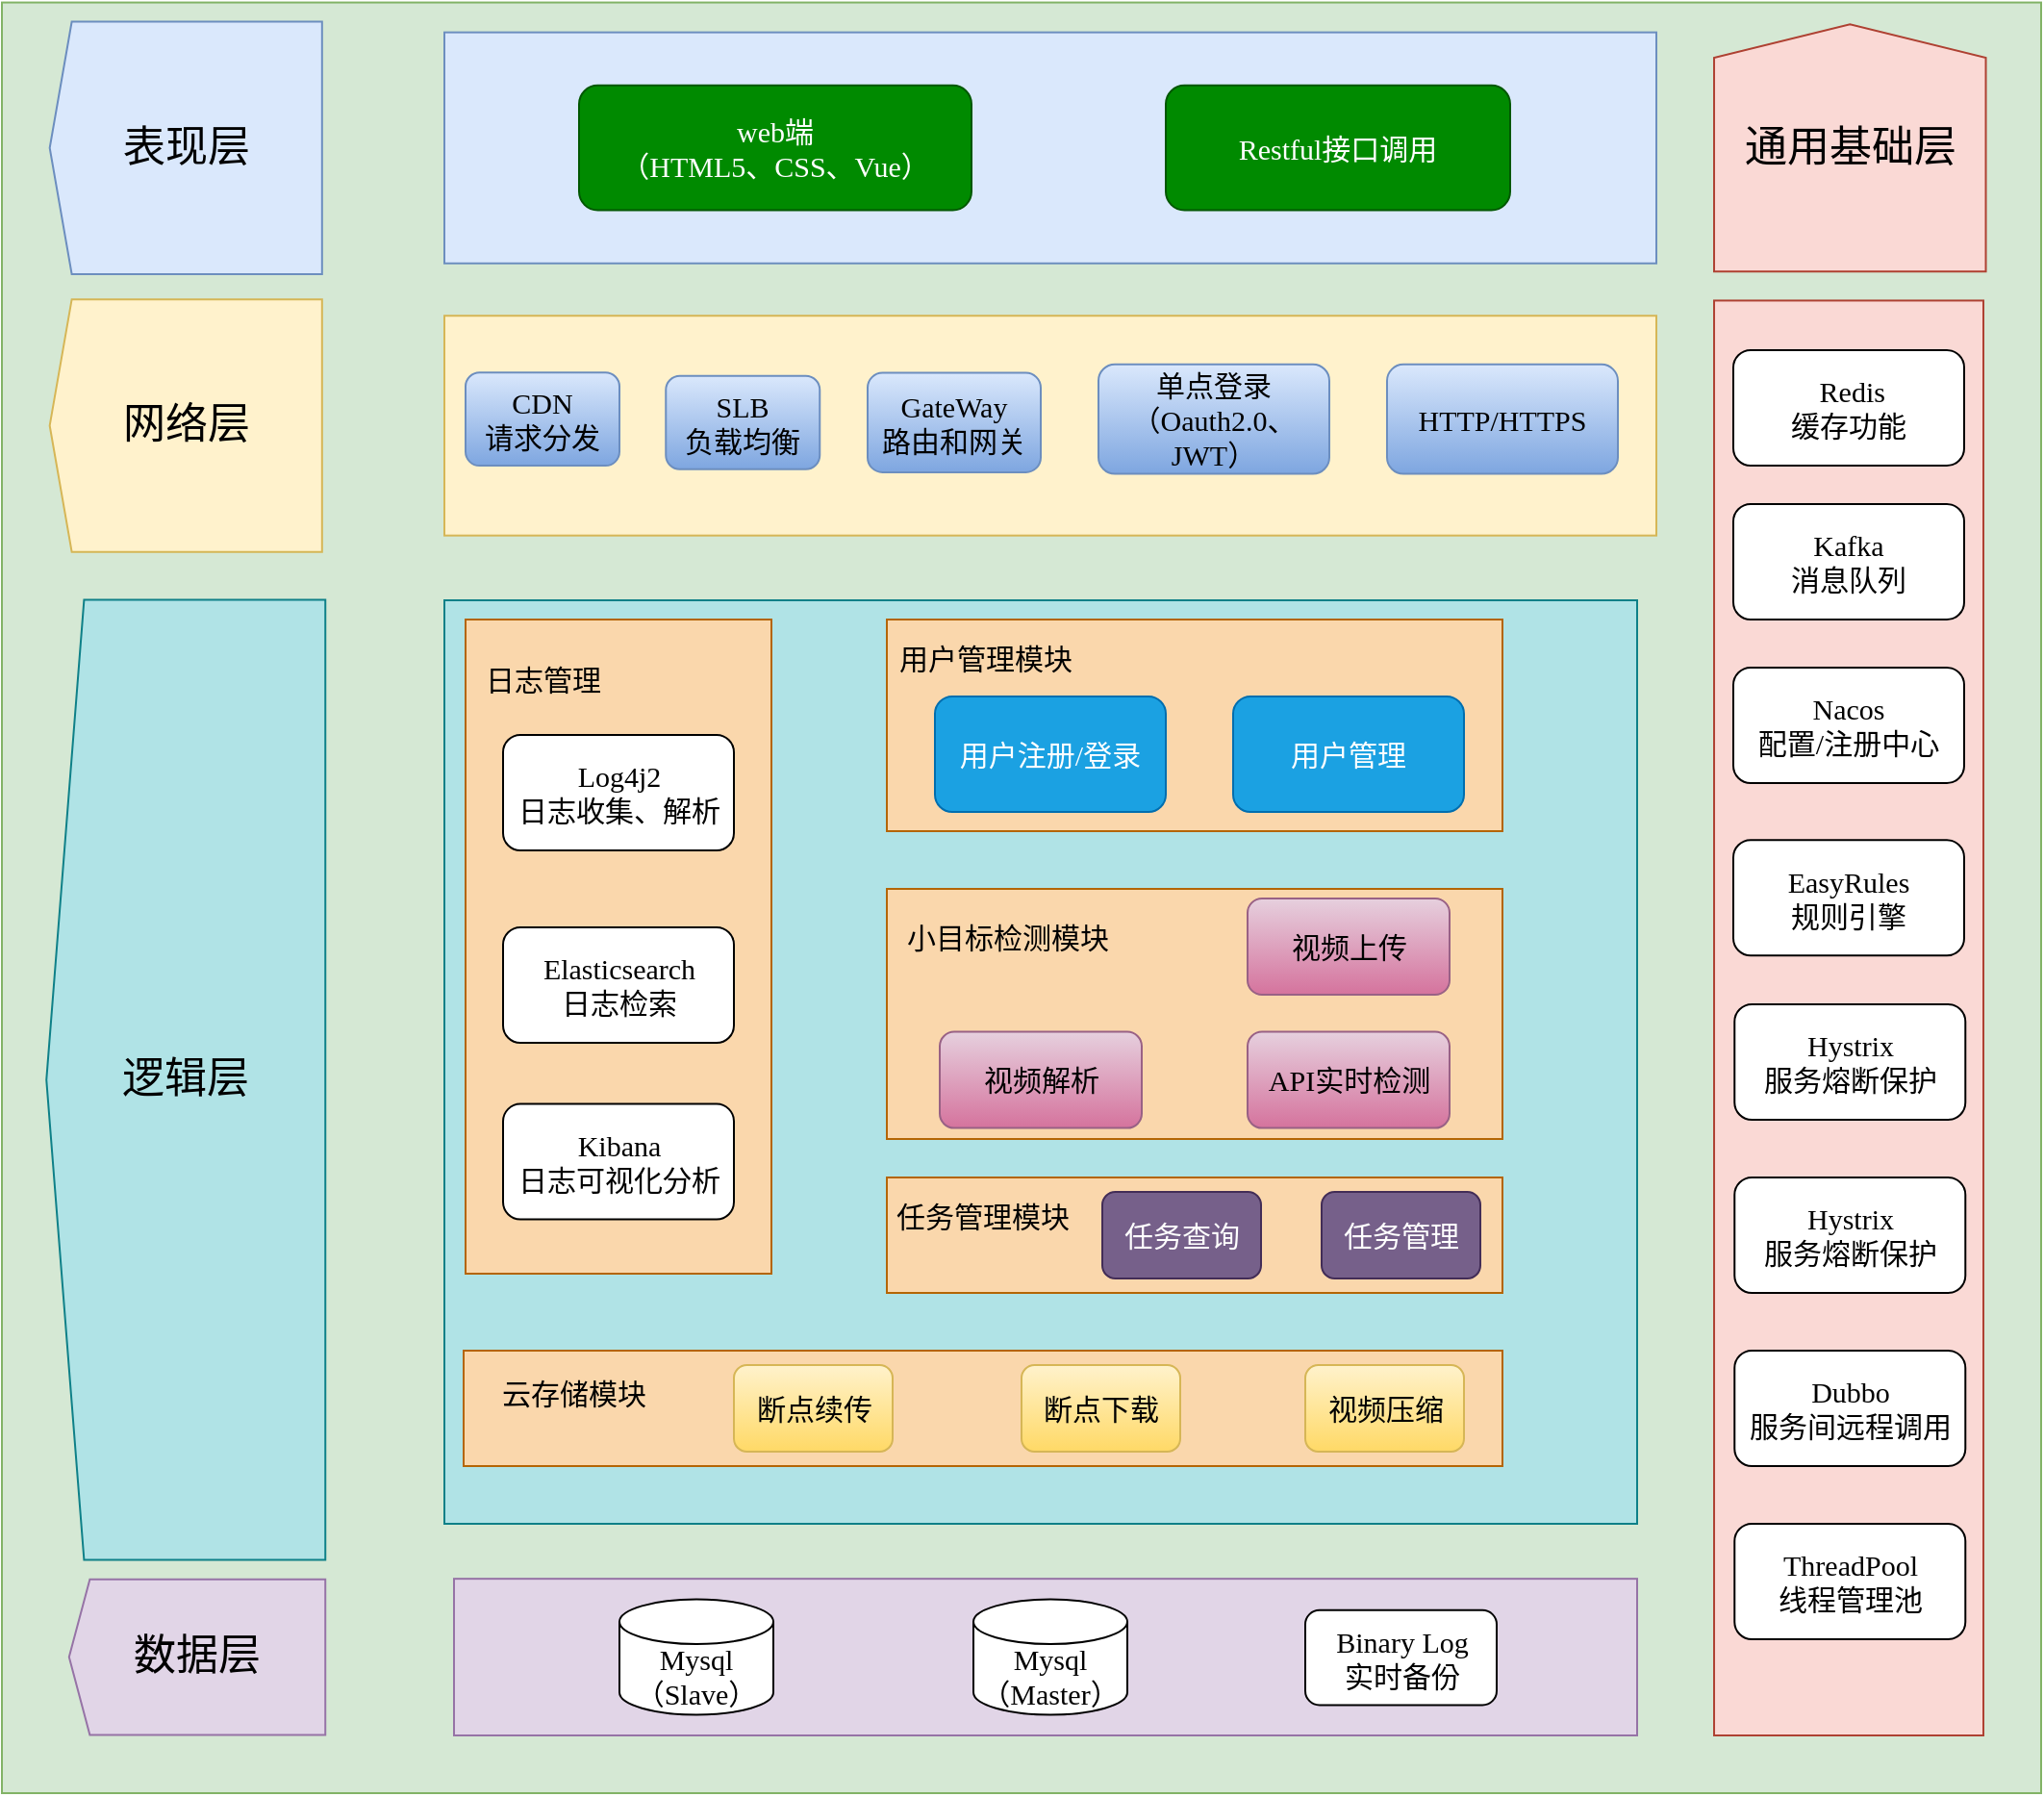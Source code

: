 <mxfile version="26.0.11">
  <diagram name="第 1 页" id="QETsFkyrZzGUOWjR-pDB">
    <mxGraphModel dx="763" dy="1050" grid="1" gridSize="10" guides="1" tooltips="1" connect="1" arrows="1" fold="1" page="1" pageScale="1" pageWidth="827" pageHeight="1169" math="0" shadow="0">
      <root>
        <mxCell id="0" />
        <mxCell id="1" parent="0" />
        <mxCell id="vgMis07-Jaw84nBqVfK9-26" value="" style="rounded=0;whiteSpace=wrap;html=1;fillColor=#d5e8d4;strokeColor=#82b366;fontFamily=宋体;fontSize=14;fontSource=https%3A%2F%2Ffonts.googleapis.com%2Fcss%3Ffamily%3D%25E5%25AE%258B%25E4%25BD%2593;" vertex="1" parent="1">
          <mxGeometry x="1000" y="189.29" width="1060" height="930.71" as="geometry" />
        </mxCell>
        <mxCell id="vgMis07-Jaw84nBqVfK9-27" value="" style="rounded=0;whiteSpace=wrap;html=1;fontFamily=宋体;fontSize=14;fillColor=#dae8fc;strokeColor=#6c8ebf;fontSource=https%3A%2F%2Ffonts.googleapis.com%2Fcss%3Ffamily%3D%25E5%25AE%258B%25E4%25BD%2593;" vertex="1" parent="1">
          <mxGeometry x="1230" y="204.82" width="630" height="120.07" as="geometry" />
        </mxCell>
        <mxCell id="vgMis07-Jaw84nBqVfK9-28" value="" style="rounded=0;whiteSpace=wrap;html=1;fontFamily=宋体;fontSize=15;fillColor=#fff2cc;strokeColor=#d6b656;fontSource=https%3A%2F%2Ffonts.googleapis.com%2Fcss%3Ffamily%3D%25E5%25AE%258B%25E4%25BD%2593;" vertex="1" parent="1">
          <mxGeometry x="1230" y="352.12" width="630" height="114.22" as="geometry" />
        </mxCell>
        <mxCell id="vgMis07-Jaw84nBqVfK9-29" value="" style="rounded=0;whiteSpace=wrap;html=1;fontFamily=宋体;fontSize=15;fillColor=#b0e3e6;strokeColor=#0e8088;fontSource=https%3A%2F%2Ffonts.googleapis.com%2Fcss%3Ffamily%3D%25E5%25AE%258B%25E4%25BD%2593;" vertex="1" parent="1">
          <mxGeometry x="1230" y="500" width="620" height="480" as="geometry" />
        </mxCell>
        <mxCell id="vgMis07-Jaw84nBqVfK9-31" value="&lt;font&gt;&lt;span&gt;表现层&lt;/span&gt;&lt;/font&gt;" style="shape=offPageConnector;whiteSpace=wrap;html=1;rotation=90;size=0.081;horizontal=0;fontFamily=宋体;fontSize=22;fontStyle=0;fillColor=#dae8fc;strokeColor=#6c8ebf;fontSource=https%3A%2F%2Ffonts.googleapis.com%2Fcss%3Ffamily%3D%25E5%25AE%258B%25E4%25BD%2593;" vertex="1" parent="1">
          <mxGeometry x="1030" y="194.07" width="131.25" height="141.57" as="geometry" />
        </mxCell>
        <mxCell id="vgMis07-Jaw84nBqVfK9-32" value="&lt;span&gt;网络层&lt;/span&gt;" style="shape=offPageConnector;whiteSpace=wrap;html=1;rotation=90;size=0.081;horizontal=0;fontFamily=宋体;fontSize=22;fontStyle=0;fillColor=#fff2cc;strokeColor=#d6b656;fontSource=https%3A%2F%2Ffonts.googleapis.com%2Fcss%3Ffamily%3D%25E5%25AE%258B%25E4%25BD%2593;" vertex="1" parent="1">
          <mxGeometry x="1030" y="338.44" width="131.25" height="141.57" as="geometry" />
        </mxCell>
        <mxCell id="vgMis07-Jaw84nBqVfK9-33" value="&lt;span&gt;数据层&lt;/span&gt;" style="shape=offPageConnector;whiteSpace=wrap;html=1;rotation=90;size=0.081;horizontal=0;fontFamily=宋体;fontSize=22;fontStyle=0;fillColor=#e1d5e7;strokeColor=#9673a6;fontSource=https%3A%2F%2Ffonts.googleapis.com%2Fcss%3Ffamily%3D%25E5%25AE%258B%25E4%25BD%2593;" vertex="1" parent="1">
          <mxGeometry x="1061.07" y="982.68" width="80.88" height="133.21" as="geometry" />
        </mxCell>
        <mxCell id="vgMis07-Jaw84nBqVfK9-34" value="" style="rounded=0;whiteSpace=wrap;html=1;fontFamily=宋体;fontSize=15;fillColor=#e1d5e7;strokeColor=#9673a6;fontSource=https%3A%2F%2Ffonts.googleapis.com%2Fcss%3Ffamily%3D%25E5%25AE%258B%25E4%25BD%2593;" vertex="1" parent="1">
          <mxGeometry x="1235" y="1008.58" width="615" height="81.42" as="geometry" />
        </mxCell>
        <mxCell id="vgMis07-Jaw84nBqVfK9-36" value="&lt;span&gt;逻辑层&lt;/span&gt;" style="shape=offPageConnector;whiteSpace=wrap;html=1;rotation=90;size=0.135;horizontal=0;fontFamily=宋体;fontSize=22;fontStyle=0;fillColor=#b0e3e6;strokeColor=#0e8088;fontSource=https%3A%2F%2Ffonts.googleapis.com%2Fcss%3Ffamily%3D%25E5%25AE%258B%25E4%25BD%2593;" vertex="1" parent="1">
          <mxGeometry x="846.12" y="676.79" width="499.01" height="145" as="geometry" />
        </mxCell>
        <mxCell id="vgMis07-Jaw84nBqVfK9-37" value="" style="rounded=0;whiteSpace=wrap;html=1;fontFamily=宋体;fontSize=15;fillColor=#fad7ac;strokeColor=#b46504;fontSource=https%3A%2F%2Ffonts.googleapis.com%2Fcss%3Ffamily%3D%25E5%25AE%258B%25E4%25BD%2593;" vertex="1" parent="1">
          <mxGeometry x="1460" y="510" width="320" height="110" as="geometry" />
        </mxCell>
        <mxCell id="vgMis07-Jaw84nBqVfK9-38" value="" style="rounded=0;whiteSpace=wrap;html=1;fontFamily=宋体;fontSize=15;fillColor=#fad7ac;strokeColor=#b46504;fontSource=https%3A%2F%2Ffonts.googleapis.com%2Fcss%3Ffamily%3D%25E5%25AE%258B%25E4%25BD%2593;" vertex="1" parent="1">
          <mxGeometry x="1460" y="650" width="320" height="130" as="geometry" />
        </mxCell>
        <mxCell id="vgMis07-Jaw84nBqVfK9-39" value="" style="rounded=0;whiteSpace=wrap;html=1;fontFamily=宋体;fontSize=15;fillColor=#fad7ac;strokeColor=#b46504;fontSource=https%3A%2F%2Ffonts.googleapis.com%2Fcss%3Ffamily%3D%25E5%25AE%258B%25E4%25BD%2593;" vertex="1" parent="1">
          <mxGeometry x="1241" y="510" width="159" height="340" as="geometry" />
        </mxCell>
        <mxCell id="vgMis07-Jaw84nBqVfK9-40" value="" style="rounded=0;whiteSpace=wrap;html=1;fontFamily=宋体;fontSize=15;fillColor=#fad9d5;strokeColor=#ae4132;fontSource=https%3A%2F%2Ffonts.googleapis.com%2Fcss%3Ffamily%3D%25E5%25AE%258B%25E4%25BD%2593;" vertex="1" parent="1">
          <mxGeometry x="1890.01" y="344.22" width="139.99" height="745.78" as="geometry" />
        </mxCell>
        <mxCell id="vgMis07-Jaw84nBqVfK9-41" value="" style="rounded=0;whiteSpace=wrap;html=1;fontFamily=宋体;fontSize=15;fillColor=#fad7ac;strokeColor=#b46504;fontSource=https%3A%2F%2Ffonts.googleapis.com%2Fcss%3Ffamily%3D%25E5%25AE%258B%25E4%25BD%2593;" vertex="1" parent="1">
          <mxGeometry x="1460" y="800" width="320" height="60" as="geometry" />
        </mxCell>
        <mxCell id="vgMis07-Jaw84nBqVfK9-42" value="" style="rounded=0;whiteSpace=wrap;html=1;fontFamily=宋体;fontSize=15;fillColor=#fad7ac;strokeColor=#b46504;fontSource=https%3A%2F%2Ffonts.googleapis.com%2Fcss%3Ffamily%3D%25E5%25AE%258B%25E4%25BD%2593;" vertex="1" parent="1">
          <mxGeometry x="1240" y="890" width="540" height="60" as="geometry" />
        </mxCell>
        <mxCell id="vgMis07-Jaw84nBqVfK9-43" value="" style="shape=offPageConnector;whiteSpace=wrap;html=1;rotation=-180;size=0.135;horizontal=1;verticalAlign=middle;align=center;fontFamily=宋体;fontSize=22;fillColor=#fad9d5;strokeColor=#ae4132;fontSource=https%3A%2F%2Ffonts.googleapis.com%2Fcss%3Ffamily%3D%25E5%25AE%258B%25E4%25BD%2593;" vertex="1" parent="1">
          <mxGeometry x="1890.01" y="200.63" width="141.25" height="128.44" as="geometry" />
        </mxCell>
        <mxCell id="vgMis07-Jaw84nBqVfK9-44" value="web端&lt;div&gt;（HTML5、CSS、Vue）&lt;/div&gt;" style="rounded=1;whiteSpace=wrap;html=1;fontFamily=宋体;fontSize=15;fillColor=#008a00;strokeColor=#005700;fontColor=#ffffff;fontSource=https%3A%2F%2Ffonts.googleapis.com%2Fcss%3Ffamily%3D%25E5%25AE%258B%25E4%25BD%2593;" vertex="1" parent="1">
          <mxGeometry x="1300" y="232.42" width="204" height="64.85" as="geometry" />
        </mxCell>
        <mxCell id="vgMis07-Jaw84nBqVfK9-45" value="Restful接口调用" style="rounded=1;whiteSpace=wrap;html=1;fontFamily=宋体;fontSize=15;fillColor=#008a00;strokeColor=#005700;fontColor=#ffffff;fontSource=https%3A%2F%2Ffonts.googleapis.com%2Fcss%3Ffamily%3D%25E5%25AE%258B%25E4%25BD%2593;" vertex="1" parent="1">
          <mxGeometry x="1605" y="232.42" width="179" height="64.85" as="geometry" />
        </mxCell>
        <mxCell id="vgMis07-Jaw84nBqVfK9-46" value="CDN&lt;div&gt;请求分发&lt;/div&gt;" style="rounded=1;whiteSpace=wrap;html=1;fontFamily=宋体;fontSize=15;fillColor=#dae8fc;strokeColor=#6c8ebf;gradientColor=#7ea6e0;fontSource=https%3A%2F%2Ffonts.googleapis.com%2Fcss%3Ffamily%3D%25E5%25AE%258B%25E4%25BD%2593;" vertex="1" parent="1">
          <mxGeometry x="1241" y="381.6" width="80" height="48.45" as="geometry" />
        </mxCell>
        <mxCell id="vgMis07-Jaw84nBqVfK9-47" value="单点登录&lt;div&gt;（Oauth2.0、JWT）&lt;/div&gt;" style="rounded=1;whiteSpace=wrap;html=1;fontFamily=宋体;fontSize=15;fillColor=#dae8fc;gradientColor=#7ea6e0;strokeColor=#6c8ebf;fontSource=https%3A%2F%2Ffonts.googleapis.com%2Fcss%3Ffamily%3D%25E5%25AE%258B%25E4%25BD%2593;" vertex="1" parent="1">
          <mxGeometry x="1570" y="377.42" width="120" height="56.8" as="geometry" />
        </mxCell>
        <mxCell id="vgMis07-Jaw84nBqVfK9-51" value="SLB&lt;div&gt;负载均衡&lt;/div&gt;" style="rounded=1;whiteSpace=wrap;html=1;fontFamily=宋体;fontSize=15;fillColor=#dae8fc;gradientColor=#7ea6e0;strokeColor=#6c8ebf;fontSource=https%3A%2F%2Ffonts.googleapis.com%2Fcss%3Ffamily%3D%25E5%25AE%258B%25E4%25BD%2593;" vertex="1" parent="1">
          <mxGeometry x="1345.13" y="383.4" width="80" height="48.45" as="geometry" />
        </mxCell>
        <mxCell id="vgMis07-Jaw84nBqVfK9-52" value="GateWay&lt;div&gt;路由和网关&lt;/div&gt;" style="rounded=1;whiteSpace=wrap;html=1;fontFamily=宋体;fontSize=15;fillColor=#dae8fc;gradientColor=#7ea6e0;strokeColor=#6c8ebf;fontSource=https%3A%2F%2Ffonts.googleapis.com%2Fcss%3Ffamily%3D%25E5%25AE%258B%25E4%25BD%2593;" vertex="1" parent="1">
          <mxGeometry x="1450" y="381.8" width="90" height="51.65" as="geometry" />
        </mxCell>
        <mxCell id="vgMis07-Jaw84nBqVfK9-53" value="HTTP/HTTPS" style="rounded=1;whiteSpace=wrap;html=1;fontFamily=宋体;fontSize=15;fillColor=#dae8fc;gradientColor=#7ea6e0;strokeColor=#6c8ebf;fontSource=https%3A%2F%2Ffonts.googleapis.com%2Fcss%3Ffamily%3D%25E5%25AE%258B%25E4%25BD%2593;" vertex="1" parent="1">
          <mxGeometry x="1720" y="377.43" width="120" height="56.8" as="geometry" />
        </mxCell>
        <mxCell id="vgMis07-Jaw84nBqVfK9-54" value="&lt;font style=&quot;font-size: 22px;&quot;&gt;通用基础层&lt;/font&gt;" style="text;html=1;align=center;verticalAlign=middle;whiteSpace=wrap;rounded=0;fontFamily=宋体;fontSize=15;fontSource=https%3A%2F%2Ffonts.googleapis.com%2Fcss%3Ffamily%3D%25E5%25AE%258B%25E4%25BD%2593;" vertex="1" parent="1">
          <mxGeometry x="1903.62" y="249.95" width="114.04" height="29.78" as="geometry" />
        </mxCell>
        <mxCell id="vgMis07-Jaw84nBqVfK9-55" value="&lt;div&gt;Log4j2&lt;/div&gt;日志收集、解析" style="rounded=1;whiteSpace=wrap;html=1;fontFamily=宋体;fontSize=15;fontSource=https%3A%2F%2Ffonts.googleapis.com%2Fcss%3Ffamily%3D%25E5%25AE%258B%25E4%25BD%2593;" vertex="1" parent="1">
          <mxGeometry x="1260.5" y="570" width="120" height="60" as="geometry" />
        </mxCell>
        <mxCell id="vgMis07-Jaw84nBqVfK9-56" value="&lt;div&gt;Elasticsearch&lt;/div&gt;日志检索" style="rounded=1;whiteSpace=wrap;html=1;fontFamily=宋体;fontSize=15;fontSource=https%3A%2F%2Ffonts.googleapis.com%2Fcss%3Ffamily%3D%25E5%25AE%258B%25E4%25BD%2593;" vertex="1" parent="1">
          <mxGeometry x="1260.5" y="670" width="120" height="60" as="geometry" />
        </mxCell>
        <mxCell id="vgMis07-Jaw84nBqVfK9-57" value="&lt;div&gt;Kibana&lt;/div&gt;日志可视化分析" style="rounded=1;whiteSpace=wrap;html=1;fontFamily=宋体;fontSize=15;fontSource=https%3A%2F%2Ffonts.googleapis.com%2Fcss%3Ffamily%3D%25E5%25AE%258B%25E4%25BD%2593;" vertex="1" parent="1">
          <mxGeometry x="1260.5" y="761.79" width="120" height="60" as="geometry" />
        </mxCell>
        <mxCell id="vgMis07-Jaw84nBqVfK9-59" value="用户管理" style="rounded=1;whiteSpace=wrap;html=1;fontFamily=宋体;fontSize=15;fillColor=#1ba1e2;strokeColor=#006EAF;fontColor=#ffffff;fontSource=https%3A%2F%2Ffonts.googleapis.com%2Fcss%3Ffamily%3D%25E5%25AE%258B%25E4%25BD%2593;" vertex="1" parent="1">
          <mxGeometry x="1640" y="550" width="120" height="60" as="geometry" />
        </mxCell>
        <mxCell id="vgMis07-Jaw84nBqVfK9-60" value="用户注册/登录" style="rounded=1;whiteSpace=wrap;html=1;fontFamily=宋体;fontSize=15;fillColor=#1ba1e2;strokeColor=#006EAF;fontColor=#ffffff;fontSource=https%3A%2F%2Ffonts.googleapis.com%2Fcss%3Ffamily%3D%25E5%25AE%258B%25E4%25BD%2593;" vertex="1" parent="1">
          <mxGeometry x="1485" y="550" width="120" height="60" as="geometry" />
        </mxCell>
        <mxCell id="vgMis07-Jaw84nBqVfK9-61" value="视频上传" style="rounded=1;whiteSpace=wrap;html=1;fontFamily=宋体;fontSize=15;fillColor=#e6d0de;gradientColor=#d5739d;strokeColor=#996185;fontSource=https%3A%2F%2Ffonts.googleapis.com%2Fcss%3Ffamily%3D%25E5%25AE%258B%25E4%25BD%2593;" vertex="1" parent="1">
          <mxGeometry x="1647.5" y="655" width="105" height="50" as="geometry" />
        </mxCell>
        <mxCell id="vgMis07-Jaw84nBqVfK9-62" value="视频解析" style="rounded=1;whiteSpace=wrap;html=1;fontFamily=宋体;fontSize=15;fillColor=#e6d0de;gradientColor=#d5739d;strokeColor=#996185;fontSource=https%3A%2F%2Ffonts.googleapis.com%2Fcss%3Ffamily%3D%25E5%25AE%258B%25E4%25BD%2593;" vertex="1" parent="1">
          <mxGeometry x="1487.5" y="724.29" width="105" height="50" as="geometry" />
        </mxCell>
        <mxCell id="vgMis07-Jaw84nBqVfK9-63" value="API实时检测" style="rounded=1;whiteSpace=wrap;html=1;fontFamily=宋体;fontSize=15;fillColor=#e6d0de;gradientColor=#d5739d;strokeColor=#996185;fontSource=https%3A%2F%2Ffonts.googleapis.com%2Fcss%3Ffamily%3D%25E5%25AE%258B%25E4%25BD%2593;" vertex="1" parent="1">
          <mxGeometry x="1647.5" y="724.29" width="105" height="50" as="geometry" />
        </mxCell>
        <mxCell id="vgMis07-Jaw84nBqVfK9-64" value="任务查询" style="rounded=1;whiteSpace=wrap;html=1;fontFamily=宋体;fontSize=15;fillColor=#76608a;fontColor=#ffffff;strokeColor=#432D57;fontSource=https%3A%2F%2Ffonts.googleapis.com%2Fcss%3Ffamily%3D%25E5%25AE%258B%25E4%25BD%2593;" vertex="1" parent="1">
          <mxGeometry x="1572" y="807.5" width="82.5" height="45" as="geometry" />
        </mxCell>
        <mxCell id="vgMis07-Jaw84nBqVfK9-65" value="任务管理" style="rounded=1;whiteSpace=wrap;html=1;fontFamily=宋体;fontSize=15;fillColor=#76608a;fontColor=#ffffff;strokeColor=#432D57;fontSource=https%3A%2F%2Ffonts.googleapis.com%2Fcss%3Ffamily%3D%25E5%25AE%258B%25E4%25BD%2593;" vertex="1" parent="1">
          <mxGeometry x="1686" y="807.5" width="82.5" height="45" as="geometry" />
        </mxCell>
        <mxCell id="vgMis07-Jaw84nBqVfK9-66" value="断点续传" style="rounded=1;whiteSpace=wrap;html=1;fontFamily=宋体;fontSize=15;fillColor=#fff2cc;strokeColor=#d6b656;gradientColor=#ffd966;fontSource=https%3A%2F%2Ffonts.googleapis.com%2Fcss%3Ffamily%3D%25E5%25AE%258B%25E4%25BD%2593;" vertex="1" parent="1">
          <mxGeometry x="1380.5" y="897.5" width="82.5" height="45" as="geometry" />
        </mxCell>
        <mxCell id="vgMis07-Jaw84nBqVfK9-67" value="断点下载" style="rounded=1;whiteSpace=wrap;html=1;fontFamily=宋体;fontSize=15;fillColor=#fff2cc;strokeColor=#d6b656;gradientColor=#ffd966;fontSource=https%3A%2F%2Ffonts.googleapis.com%2Fcss%3Ffamily%3D%25E5%25AE%258B%25E4%25BD%2593;" vertex="1" parent="1">
          <mxGeometry x="1530" y="897.5" width="82.5" height="45" as="geometry" />
        </mxCell>
        <mxCell id="vgMis07-Jaw84nBqVfK9-68" value="视频压缩" style="rounded=1;whiteSpace=wrap;html=1;fontFamily=宋体;fontSize=15;fillColor=#fff2cc;strokeColor=#d6b656;gradientColor=#ffd966;fontSource=https%3A%2F%2Ffonts.googleapis.com%2Fcss%3Ffamily%3D%25E5%25AE%258B%25E4%25BD%2593;" vertex="1" parent="1">
          <mxGeometry x="1677.5" y="897.5" width="82.5" height="45" as="geometry" />
        </mxCell>
        <mxCell id="vgMis07-Jaw84nBqVfK9-70" value="Mysql（Master）" style="shape=cylinder3;whiteSpace=wrap;html=1;boundedLbl=1;backgroundOutline=1;size=11.619;fontFamily=宋体;fontSize=15;fontSource=https%3A%2F%2Ffonts.googleapis.com%2Fcss%3Ffamily%3D%25E5%25AE%258B%25E4%25BD%2593;" vertex="1" parent="1">
          <mxGeometry x="1505" y="1019.28" width="80" height="60" as="geometry" />
        </mxCell>
        <mxCell id="vgMis07-Jaw84nBqVfK9-72" value="Binary Log&lt;div&gt;实时备份&lt;/div&gt;" style="rounded=1;whiteSpace=wrap;html=1;fontFamily=宋体;fontSize=15;fontSource=https%3A%2F%2Ffonts.googleapis.com%2Fcss%3Ffamily%3D%25E5%25AE%258B%25E4%25BD%2593;" vertex="1" parent="1">
          <mxGeometry x="1677.5" y="1024.91" width="99.5" height="49.31" as="geometry" />
        </mxCell>
        <mxCell id="vgMis07-Jaw84nBqVfK9-73" value="&amp;nbsp;Redis&lt;div&gt;缓存功能&lt;/div&gt;" style="rounded=1;whiteSpace=wrap;html=1;fontFamily=宋体;fontSize=15;fontSource=https%3A%2F%2Ffonts.googleapis.com%2Fcss%3Ffamily%3D%25E5%25AE%258B%25E4%25BD%2593;" vertex="1" parent="1">
          <mxGeometry x="1900" y="370" width="120" height="60" as="geometry" />
        </mxCell>
        <mxCell id="vgMis07-Jaw84nBqVfK9-74" value="Kafka&lt;div&gt;消息队列&lt;/div&gt;" style="rounded=1;whiteSpace=wrap;html=1;fontFamily=宋体;fontSize=15;fontSource=https%3A%2F%2Ffonts.googleapis.com%2Fcss%3Ffamily%3D%25E5%25AE%258B%25E4%25BD%2593;" vertex="1" parent="1">
          <mxGeometry x="1900" y="450" width="120" height="60" as="geometry" />
        </mxCell>
        <mxCell id="vgMis07-Jaw84nBqVfK9-75" value="Nacos&lt;div&gt;配置/注册中心&lt;/div&gt;" style="rounded=1;whiteSpace=wrap;html=1;fontFamily=宋体;fontSize=15;fontSource=https%3A%2F%2Ffonts.googleapis.com%2Fcss%3Ffamily%3D%25E5%25AE%258B%25E4%25BD%2593;" vertex="1" parent="1">
          <mxGeometry x="1900" y="535" width="120" height="60" as="geometry" />
        </mxCell>
        <mxCell id="vgMis07-Jaw84nBqVfK9-76" value="&lt;div&gt;EasyRules&lt;/div&gt;规则引擎" style="rounded=1;whiteSpace=wrap;html=1;fontFamily=宋体;fontSize=15;fontSource=https%3A%2F%2Ffonts.googleapis.com%2Fcss%3Ffamily%3D%25E5%25AE%258B%25E4%25BD%2593;" vertex="1" parent="1">
          <mxGeometry x="1900" y="624.64" width="120" height="60" as="geometry" />
        </mxCell>
        <mxCell id="vgMis07-Jaw84nBqVfK9-77" value="&lt;div&gt;Hystrix&lt;/div&gt;服务熔断保护" style="rounded=1;whiteSpace=wrap;html=1;fontFamily=宋体;fontSize=15;fontSource=https%3A%2F%2Ffonts.googleapis.com%2Fcss%3Ffamily%3D%25E5%25AE%258B%25E4%25BD%2593;" vertex="1" parent="1">
          <mxGeometry x="1900.64" y="710" width="120" height="60" as="geometry" />
        </mxCell>
        <mxCell id="vgMis07-Jaw84nBqVfK9-78" value="&lt;div&gt;Hystrix&lt;/div&gt;服务熔断保护" style="rounded=1;whiteSpace=wrap;html=1;fontFamily=宋体;fontSize=15;fontSource=https%3A%2F%2Ffonts.googleapis.com%2Fcss%3Ffamily%3D%25E5%25AE%258B%25E4%25BD%2593;" vertex="1" parent="1">
          <mxGeometry x="1900.64" y="800" width="120" height="60" as="geometry" />
        </mxCell>
        <mxCell id="vgMis07-Jaw84nBqVfK9-79" value="&lt;div&gt;Dubbo&lt;/div&gt;&lt;div&gt;服务间远程调用&lt;/div&gt;" style="rounded=1;whiteSpace=wrap;html=1;fontFamily=宋体;fontSize=15;fontSource=https%3A%2F%2Ffonts.googleapis.com%2Fcss%3Ffamily%3D%25E5%25AE%258B%25E4%25BD%2593;" vertex="1" parent="1">
          <mxGeometry x="1900.64" y="890" width="120" height="60" as="geometry" />
        </mxCell>
        <mxCell id="vgMis07-Jaw84nBqVfK9-80" value="&lt;div&gt;ThreadPool&lt;/div&gt;&lt;div&gt;线程管理池&lt;/div&gt;" style="rounded=1;whiteSpace=wrap;html=1;fontFamily=宋体;fontSize=15;fontSource=https%3A%2F%2Ffonts.googleapis.com%2Fcss%3Ffamily%3D%25E5%25AE%258B%25E4%25BD%2593;" vertex="1" parent="1">
          <mxGeometry x="1900.64" y="980" width="120" height="60" as="geometry" />
        </mxCell>
        <mxCell id="vgMis07-Jaw84nBqVfK9-82" value="日志管理" style="text;html=1;align=center;verticalAlign=middle;whiteSpace=wrap;rounded=0;fontFamily=宋体;fontSize=15;fontSource=https%3A%2F%2Ffonts.googleapis.com%2Fcss%3Ffamily%3D%25E5%25AE%258B%25E4%25BD%2593;" vertex="1" parent="1">
          <mxGeometry x="1242" y="521" width="79" height="39" as="geometry" />
        </mxCell>
        <mxCell id="vgMis07-Jaw84nBqVfK9-83" value="用户管理模块" style="text;html=1;align=center;verticalAlign=middle;whiteSpace=wrap;rounded=0;fontFamily=宋体;fontSize=15;fontSource=https%3A%2F%2Ffonts.googleapis.com%2Fcss%3Ffamily%3D%25E5%25AE%258B%25E4%25BD%2593;" vertex="1" parent="1">
          <mxGeometry x="1463" y="510" width="97" height="39" as="geometry" />
        </mxCell>
        <mxCell id="vgMis07-Jaw84nBqVfK9-84" value="小目标检测模块" style="text;html=1;align=center;verticalAlign=middle;whiteSpace=wrap;rounded=0;fontFamily=宋体;fontSize=15;fontSource=https%3A%2F%2Ffonts.googleapis.com%2Fcss%3Ffamily%3D%25E5%25AE%258B%25E4%25BD%2593;" vertex="1" parent="1">
          <mxGeometry x="1463" y="645" width="120" height="60" as="geometry" />
        </mxCell>
        <mxCell id="vgMis07-Jaw84nBqVfK9-85" value="云存储模块" style="text;html=1;align=center;verticalAlign=middle;whiteSpace=wrap;rounded=0;fontFamily=宋体;fontSize=15;fontSource=https%3A%2F%2Ffonts.googleapis.com%2Fcss%3Ffamily%3D%25E5%25AE%258B%25E4%25BD%2593;" vertex="1" parent="1">
          <mxGeometry x="1240" y="890" width="114.5" height="44.5" as="geometry" />
        </mxCell>
        <mxCell id="vgMis07-Jaw84nBqVfK9-87" value="Mysql（Slave）" style="shape=cylinder3;whiteSpace=wrap;html=1;boundedLbl=1;backgroundOutline=1;size=11.619;fontFamily=宋体;fontSize=15;fontSource=https%3A%2F%2Ffonts.googleapis.com%2Fcss%3Ffamily%3D%25E5%25AE%258B%25E4%25BD%2593;" vertex="1" parent="1">
          <mxGeometry x="1321" y="1019.28" width="80" height="60" as="geometry" />
        </mxCell>
        <mxCell id="vgMis07-Jaw84nBqVfK9-88" value="任务管理模块" style="text;html=1;align=center;verticalAlign=middle;whiteSpace=wrap;rounded=0;fontFamily=宋体;fontSize=15;fontSource=https%3A%2F%2Ffonts.googleapis.com%2Fcss%3Ffamily%3D%25E5%25AE%258B%25E4%25BD%2593;" vertex="1" parent="1">
          <mxGeometry x="1460" y="800" width="100" height="39" as="geometry" />
        </mxCell>
      </root>
    </mxGraphModel>
  </diagram>
</mxfile>
